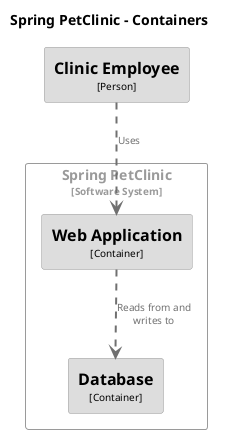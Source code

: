 @startuml
set separator none
title Spring PetClinic - Containers

top to bottom direction

skinparam {
  arrowFontSize 10
  defaultTextAlignment center
  wrapWidth 200
  maxMessageSize 100
}

hide stereotype

skinparam rectangle<<ClinicEmployee>> {
  BackgroundColor #dddddd
  FontColor #000000
  BorderColor #9a9a9a
  shadowing false
}
skinparam rectangle<<SpringPetClinic.Database>> {
  BackgroundColor #dddddd
  FontColor #000000
  BorderColor #9a9a9a
  shadowing false
}
skinparam rectangle<<SpringPetClinic.WebApplication>> {
  BackgroundColor #dddddd
  FontColor #000000
  BorderColor #9a9a9a
  shadowing false
}
skinparam rectangle<<SpringPetClinic>> {
  BorderColor #9a9a9a
  FontColor #9a9a9a
  shadowing false
}

rectangle "==Clinic Employee\n<size:10>[Person]</size>" <<ClinicEmployee>> as ClinicEmployee

rectangle "Spring PetClinic\n<size:10>[Software System]</size>" <<SpringPetClinic>> {
  rectangle "==Web Application\n<size:10>[Container]</size>" <<SpringPetClinic.WebApplication>> as SpringPetClinic.WebApplication
  rectangle "==Database\n<size:10>[Container]</size>" <<SpringPetClinic.Database>> as SpringPetClinic.Database
}

ClinicEmployee .[#707070,thickness=2].> SpringPetClinic.WebApplication : "<color:#707070>Uses"
SpringPetClinic.WebApplication .[#707070,thickness=2].> SpringPetClinic.Database : "<color:#707070>Reads from and writes to"
@enduml
